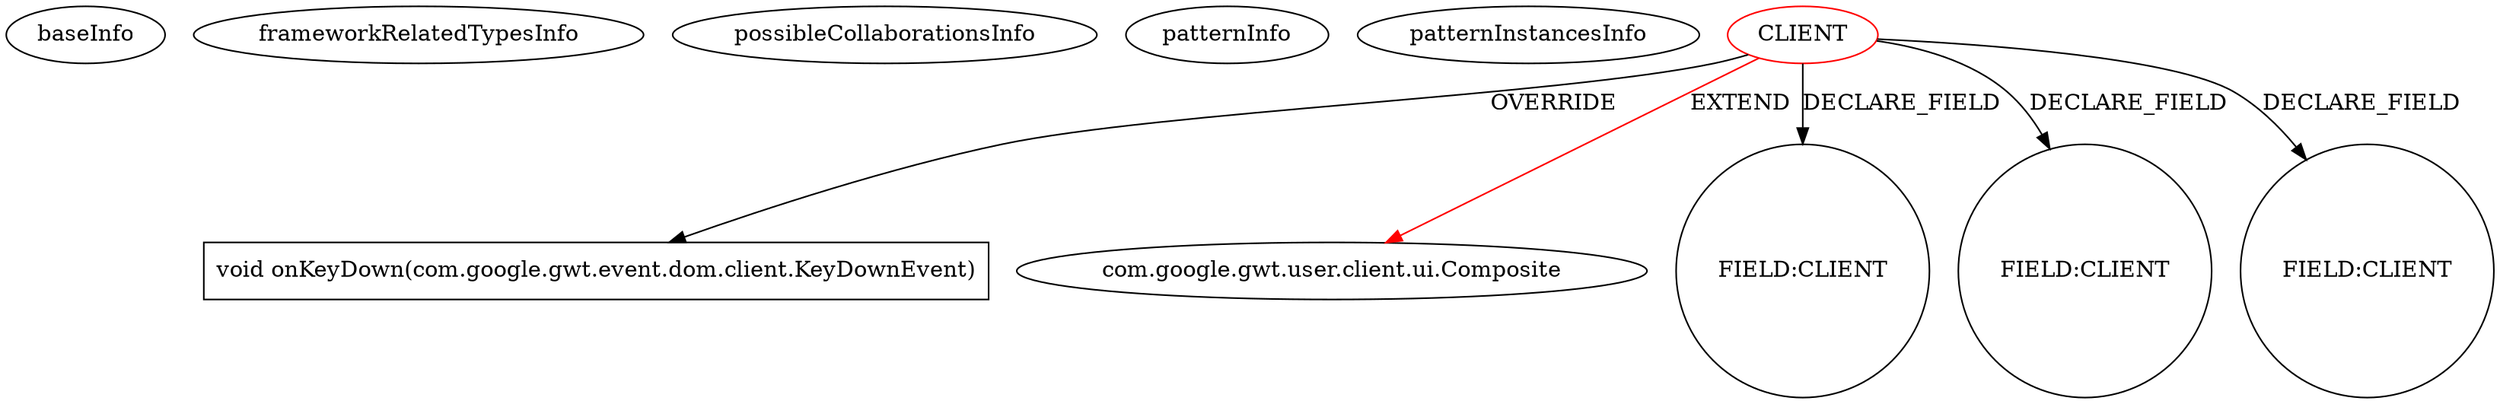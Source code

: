 digraph {
baseInfo[graphId=765,category="pattern",isAnonymous=false,possibleRelation=false]
frameworkRelatedTypesInfo[0="com.google.gwt.user.client.ui.Composite"]
possibleCollaborationsInfo[]
patternInfo[frequency=2.0,patternRootClient=0]
patternInstancesInfo[0="hmiguellima-ugat~/hmiguellima-ugat/ugat-master/src/org/ucp/gwt/widgets/MVCTable.java~MVCTable~3009",1="vlapan-PhotoBank~/vlapan-PhotoBank/PhotoBank-master/src/com/vlapan/gwt/photobank/client/ui/PhotoBrowser.java~PhotoBrowser~4600"]
49[label="void onKeyDown(com.google.gwt.event.dom.client.KeyDownEvent)",vertexType="OVERRIDING_METHOD_DECLARATION",isFrameworkType=false,shape=box]
0[label="CLIENT",vertexType="ROOT_CLIENT_CLASS_DECLARATION",isFrameworkType=false,color=red]
1[label="com.google.gwt.user.client.ui.Composite",vertexType="FRAMEWORK_CLASS_TYPE",isFrameworkType=false]
33[label="FIELD:CLIENT",vertexType="FIELD_DECLARATION",isFrameworkType=false,shape=circle]
26[label="FIELD:CLIENT",vertexType="FIELD_DECLARATION",isFrameworkType=false,shape=circle]
38[label="FIELD:CLIENT",vertexType="FIELD_DECLARATION",isFrameworkType=false,shape=circle]
0->49[label="OVERRIDE"]
0->26[label="DECLARE_FIELD"]
0->1[label="EXTEND",color=red]
0->33[label="DECLARE_FIELD"]
0->38[label="DECLARE_FIELD"]
}
